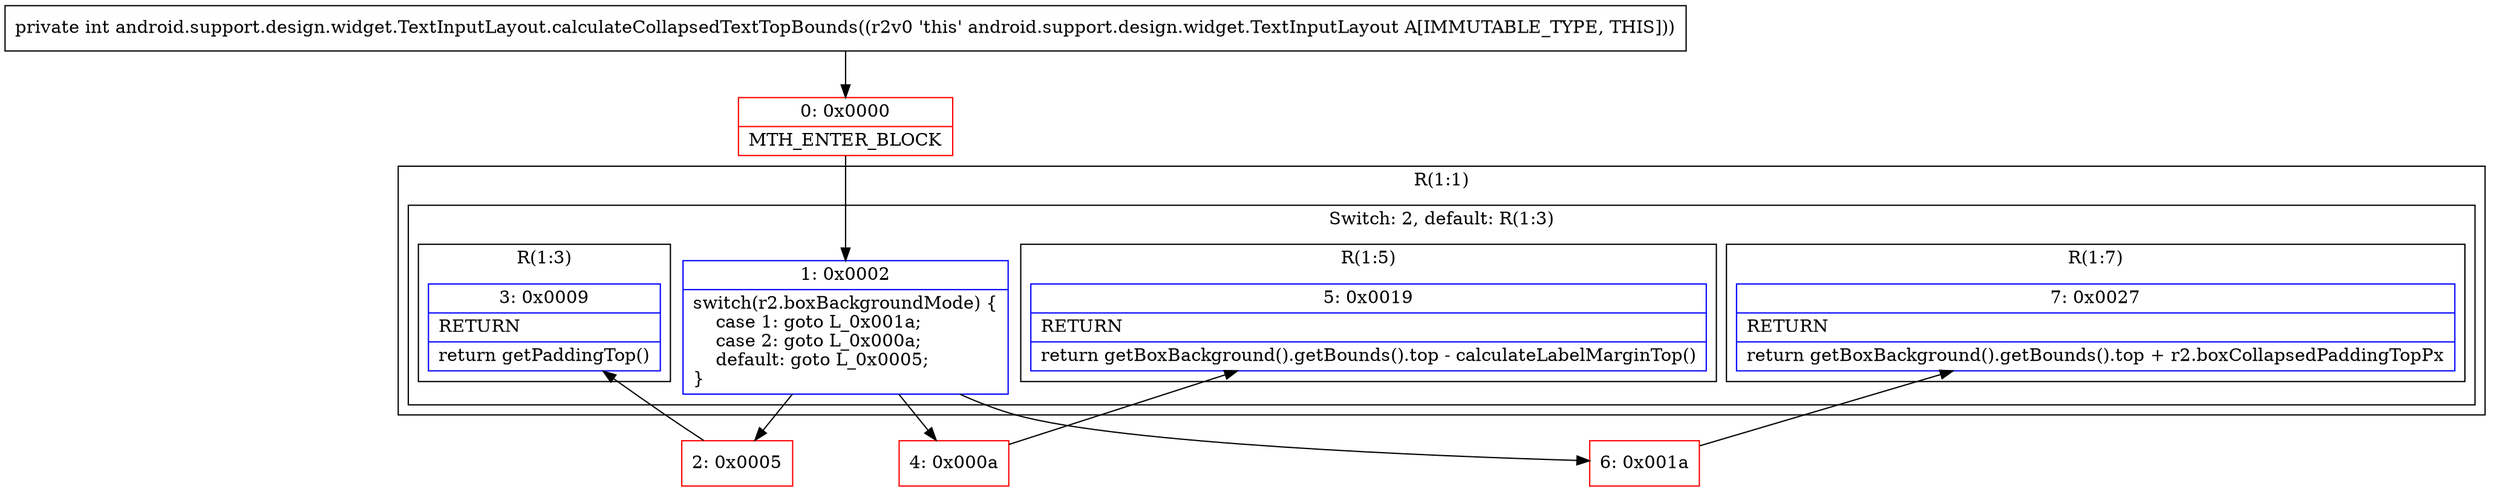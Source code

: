 digraph "CFG forandroid.support.design.widget.TextInputLayout.calculateCollapsedTextTopBounds()I" {
subgraph cluster_Region_1016895456 {
label = "R(1:1)";
node [shape=record,color=blue];
subgraph cluster_SwitchRegion_1028180787 {
label = "Switch: 2, default: R(1:3)";
node [shape=record,color=blue];
Node_1 [shape=record,label="{1\:\ 0x0002|switch(r2.boxBackgroundMode) \{\l    case 1: goto L_0x001a;\l    case 2: goto L_0x000a;\l    default: goto L_0x0005;\l\}\l}"];
subgraph cluster_Region_1596354561 {
label = "R(1:7)";
node [shape=record,color=blue];
Node_7 [shape=record,label="{7\:\ 0x0027|RETURN\l|return getBoxBackground().getBounds().top + r2.boxCollapsedPaddingTopPx\l}"];
}
subgraph cluster_Region_1987231401 {
label = "R(1:5)";
node [shape=record,color=blue];
Node_5 [shape=record,label="{5\:\ 0x0019|RETURN\l|return getBoxBackground().getBounds().top \- calculateLabelMarginTop()\l}"];
}
subgraph cluster_Region_780731408 {
label = "R(1:3)";
node [shape=record,color=blue];
Node_3 [shape=record,label="{3\:\ 0x0009|RETURN\l|return getPaddingTop()\l}"];
}
}
}
Node_0 [shape=record,color=red,label="{0\:\ 0x0000|MTH_ENTER_BLOCK\l}"];
Node_2 [shape=record,color=red,label="{2\:\ 0x0005}"];
Node_4 [shape=record,color=red,label="{4\:\ 0x000a}"];
Node_6 [shape=record,color=red,label="{6\:\ 0x001a}"];
MethodNode[shape=record,label="{private int android.support.design.widget.TextInputLayout.calculateCollapsedTextTopBounds((r2v0 'this' android.support.design.widget.TextInputLayout A[IMMUTABLE_TYPE, THIS])) }"];
MethodNode -> Node_0;
Node_1 -> Node_2;
Node_1 -> Node_4;
Node_1 -> Node_6;
Node_0 -> Node_1;
Node_2 -> Node_3;
Node_4 -> Node_5;
Node_6 -> Node_7;
}

